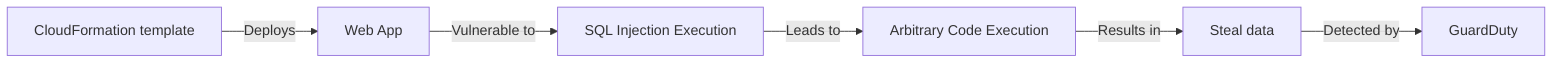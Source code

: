 graph LR
    A[CloudFormation template] -->|Deploys| B[Web App]
    B -->|Vulnerable to| C[SQL Injection Execution]
    C -->|Leads to| D[Arbitrary Code Execution]
    D -->|Results in| E[Steal data]
    E -->|Detected by| F[GuardDuty]